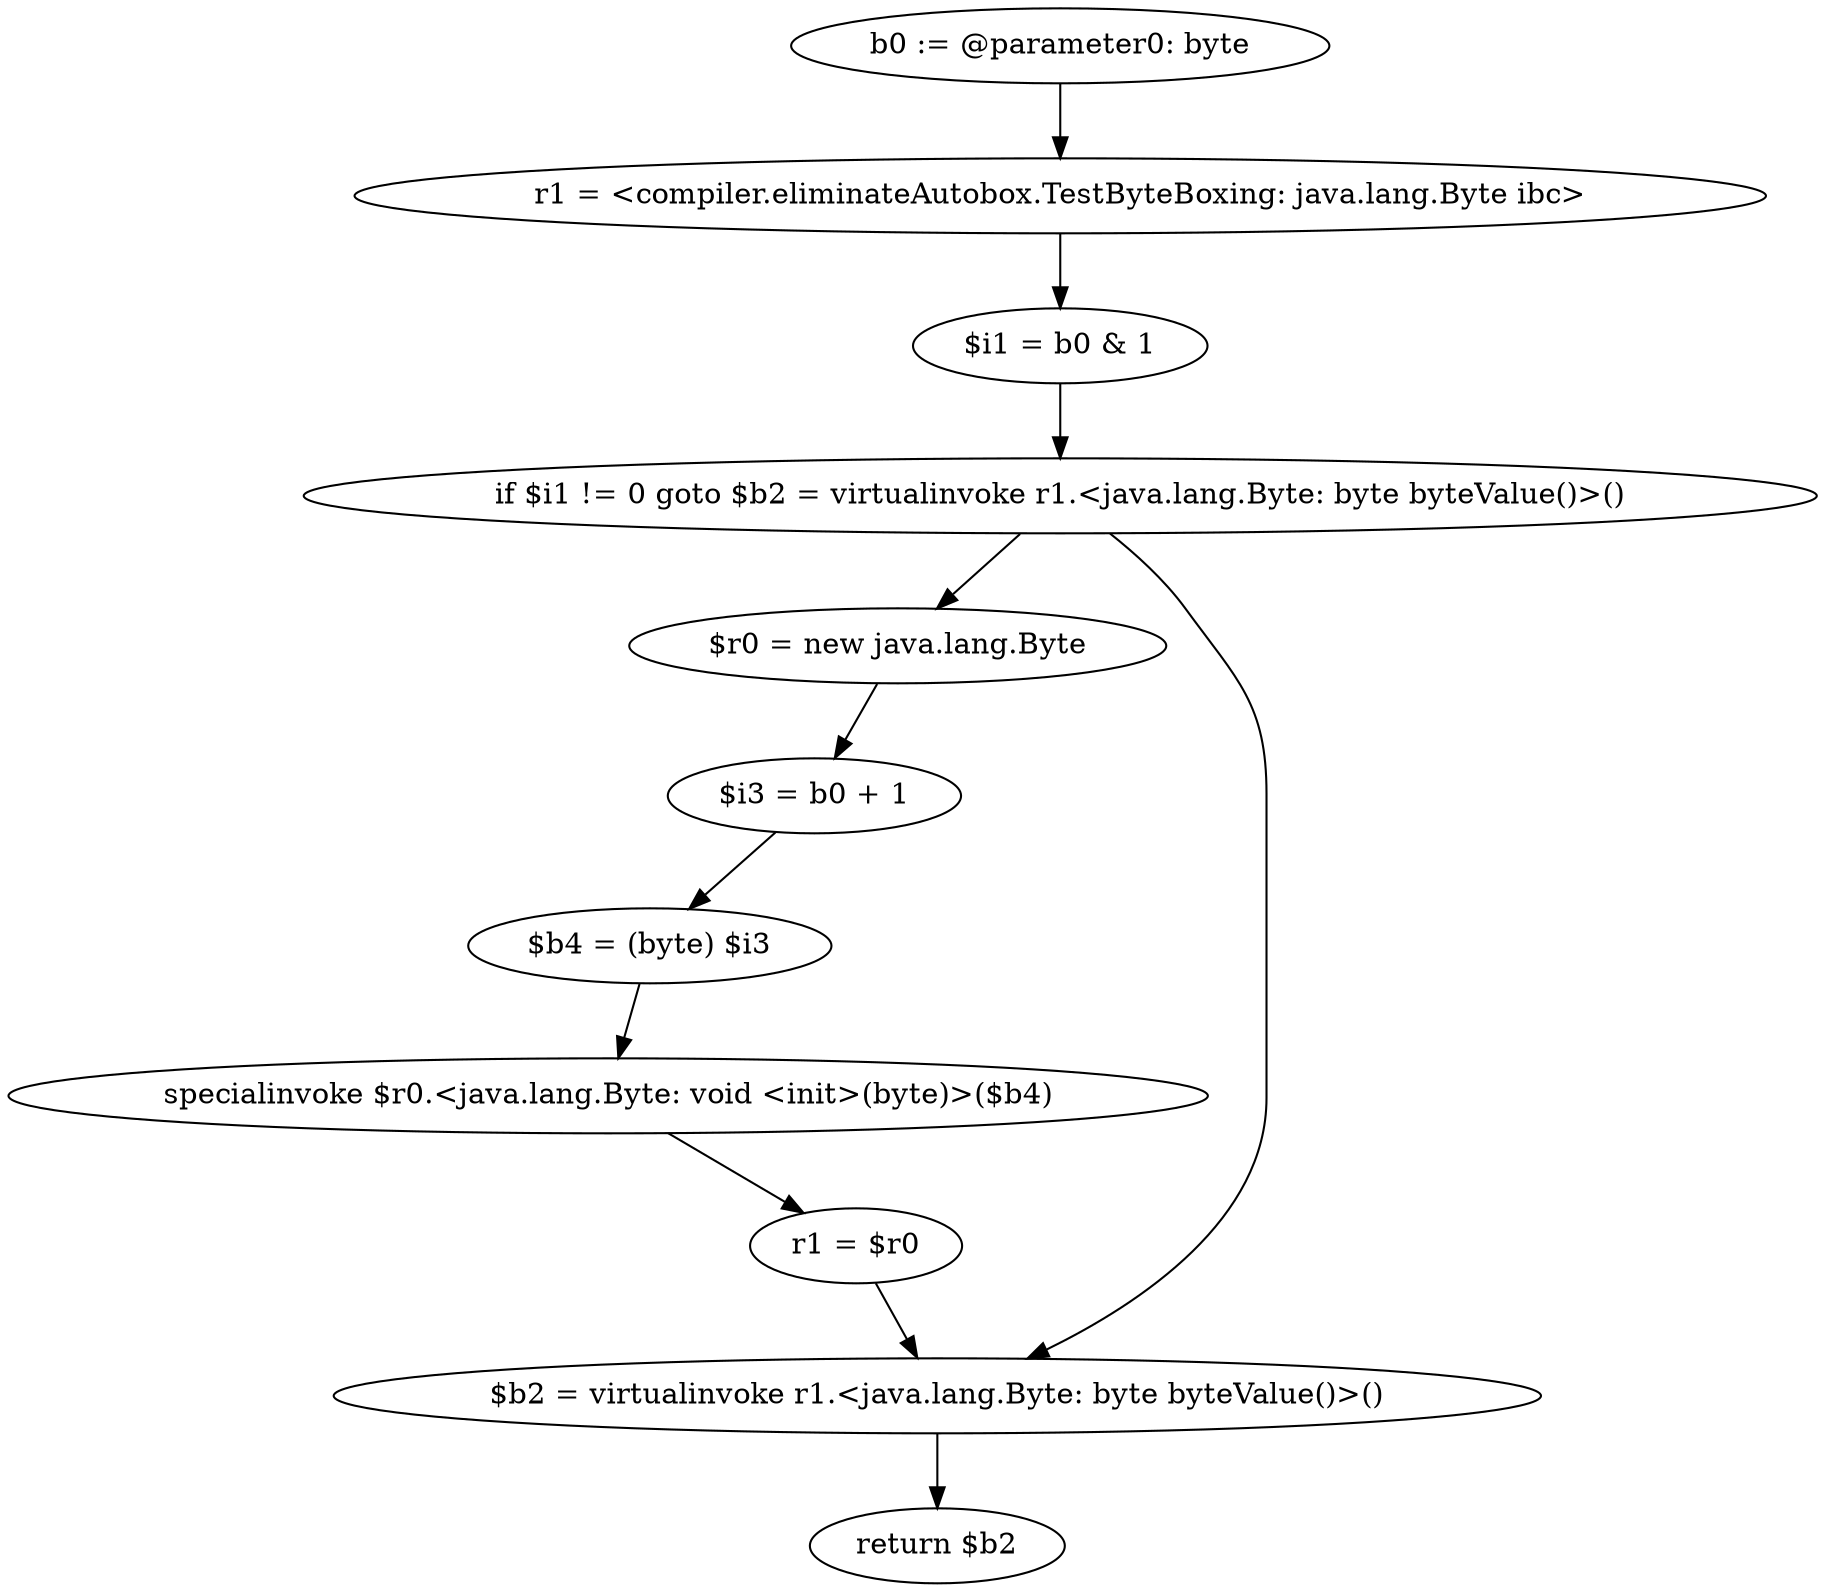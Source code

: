 digraph "unitGraph" {
    "b0 := @parameter0: byte"
    "r1 = <compiler.eliminateAutobox.TestByteBoxing: java.lang.Byte ibc>"
    "$i1 = b0 & 1"
    "if $i1 != 0 goto $b2 = virtualinvoke r1.<java.lang.Byte: byte byteValue()>()"
    "$r0 = new java.lang.Byte"
    "$i3 = b0 + 1"
    "$b4 = (byte) $i3"
    "specialinvoke $r0.<java.lang.Byte: void <init>(byte)>($b4)"
    "r1 = $r0"
    "$b2 = virtualinvoke r1.<java.lang.Byte: byte byteValue()>()"
    "return $b2"
    "b0 := @parameter0: byte"->"r1 = <compiler.eliminateAutobox.TestByteBoxing: java.lang.Byte ibc>";
    "r1 = <compiler.eliminateAutobox.TestByteBoxing: java.lang.Byte ibc>"->"$i1 = b0 & 1";
    "$i1 = b0 & 1"->"if $i1 != 0 goto $b2 = virtualinvoke r1.<java.lang.Byte: byte byteValue()>()";
    "if $i1 != 0 goto $b2 = virtualinvoke r1.<java.lang.Byte: byte byteValue()>()"->"$r0 = new java.lang.Byte";
    "if $i1 != 0 goto $b2 = virtualinvoke r1.<java.lang.Byte: byte byteValue()>()"->"$b2 = virtualinvoke r1.<java.lang.Byte: byte byteValue()>()";
    "$r0 = new java.lang.Byte"->"$i3 = b0 + 1";
    "$i3 = b0 + 1"->"$b4 = (byte) $i3";
    "$b4 = (byte) $i3"->"specialinvoke $r0.<java.lang.Byte: void <init>(byte)>($b4)";
    "specialinvoke $r0.<java.lang.Byte: void <init>(byte)>($b4)"->"r1 = $r0";
    "r1 = $r0"->"$b2 = virtualinvoke r1.<java.lang.Byte: byte byteValue()>()";
    "$b2 = virtualinvoke r1.<java.lang.Byte: byte byteValue()>()"->"return $b2";
}
